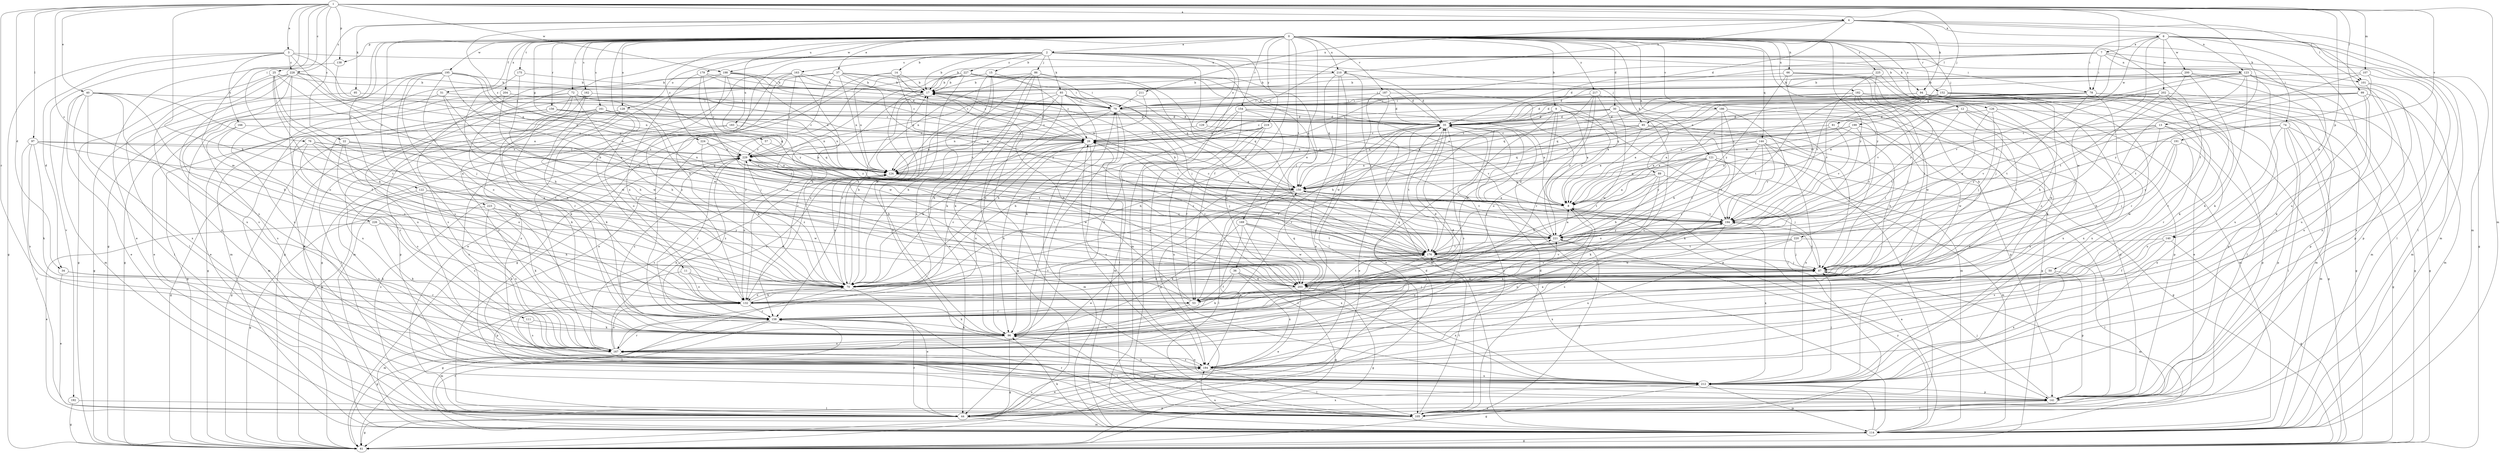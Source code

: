 strict digraph  {
0;
1;
2;
3;
4;
6;
7;
8;
9;
11;
12;
13;
14;
15;
17;
22;
25;
26;
30;
34;
35;
36;
37;
40;
44;
50;
51;
53;
57;
61;
66;
70;
72;
74;
76;
78;
79;
81;
85;
86;
87;
89;
93;
94;
95;
96;
97;
99;
101;
105;
107;
111;
114;
121;
122;
123;
124;
126;
128;
129;
132;
138;
140;
141;
144;
150;
152;
154;
156;
158;
161;
162;
163;
166;
167;
169;
175;
176;
179;
182;
183;
184;
186;
187;
191;
192;
194;
195;
198;
199;
200;
202;
203;
204;
210;
211;
212;
217;
219;
220;
221;
223;
224;
225;
226;
227;
228;
229;
0 -> 2  [label=a];
0 -> 9  [label=b];
0 -> 11  [label=b];
0 -> 12  [label=b];
0 -> 30  [label=d];
0 -> 36  [label=e];
0 -> 37  [label=e];
0 -> 50  [label=f];
0 -> 51  [label=f];
0 -> 53  [label=f];
0 -> 57  [label=g];
0 -> 61  [label=g];
0 -> 66  [label=h];
0 -> 72  [label=i];
0 -> 74  [label=i];
0 -> 81  [label=j];
0 -> 89  [label=k];
0 -> 121  [label=n];
0 -> 122  [label=n];
0 -> 126  [label=o];
0 -> 128  [label=o];
0 -> 138  [label=p];
0 -> 144  [label=q];
0 -> 152  [label=r];
0 -> 154  [label=r];
0 -> 156  [label=r];
0 -> 161  [label=s];
0 -> 162  [label=s];
0 -> 169  [label=t];
0 -> 175  [label=t];
0 -> 179  [label=u];
0 -> 182  [label=u];
0 -> 186  [label=v];
0 -> 187  [label=v];
0 -> 195  [label=w];
0 -> 198  [label=w];
0 -> 204  [label=x];
0 -> 210  [label=x];
0 -> 217  [label=y];
0 -> 219  [label=y];
0 -> 220  [label=y];
0 -> 221  [label=y];
0 -> 223  [label=z];
0 -> 224  [label=z];
0 -> 225  [label=z];
1 -> 3  [label=a];
1 -> 4  [label=a];
1 -> 13  [label=b];
1 -> 22  [label=c];
1 -> 25  [label=c];
1 -> 34  [label=d];
1 -> 40  [label=e];
1 -> 70  [label=h];
1 -> 76  [label=i];
1 -> 85  [label=j];
1 -> 97  [label=l];
1 -> 99  [label=l];
1 -> 107  [label=m];
1 -> 111  [label=m];
1 -> 114  [label=m];
1 -> 138  [label=p];
1 -> 140  [label=p];
1 -> 150  [label=q];
1 -> 158  [label=r];
1 -> 191  [label=v];
1 -> 198  [label=w];
1 -> 226  [label=z];
2 -> 14  [label=b];
2 -> 15  [label=b];
2 -> 17  [label=b];
2 -> 61  [label=g];
2 -> 70  [label=h];
2 -> 78  [label=i];
2 -> 85  [label=j];
2 -> 86  [label=j];
2 -> 87  [label=j];
2 -> 93  [label=k];
2 -> 94  [label=k];
2 -> 101  [label=l];
2 -> 114  [label=m];
2 -> 128  [label=o];
2 -> 129  [label=o];
2 -> 163  [label=s];
2 -> 176  [label=t];
2 -> 183  [label=u];
2 -> 227  [label=z];
3 -> 26  [label=c];
3 -> 34  [label=d];
3 -> 61  [label=g];
3 -> 166  [label=s];
3 -> 192  [label=v];
3 -> 194  [label=v];
3 -> 210  [label=x];
3 -> 228  [label=z];
4 -> 6  [label=a];
4 -> 35  [label=d];
4 -> 94  [label=k];
4 -> 95  [label=k];
4 -> 101  [label=l];
4 -> 114  [label=m];
4 -> 123  [label=n];
4 -> 210  [label=x];
4 -> 211  [label=x];
4 -> 228  [label=z];
4 -> 229  [label=z];
6 -> 7  [label=a];
6 -> 61  [label=g];
6 -> 78  [label=i];
6 -> 101  [label=l];
6 -> 105  [label=l];
6 -> 114  [label=m];
6 -> 184  [label=u];
6 -> 199  [label=w];
6 -> 200  [label=w];
6 -> 202  [label=w];
6 -> 203  [label=w];
7 -> 17  [label=b];
7 -> 26  [label=c];
7 -> 35  [label=d];
7 -> 78  [label=i];
7 -> 105  [label=l];
7 -> 123  [label=n];
7 -> 124  [label=n];
7 -> 140  [label=p];
8 -> 26  [label=c];
8 -> 194  [label=v];
9 -> 8  [label=a];
9 -> 35  [label=d];
9 -> 44  [label=e];
9 -> 105  [label=l];
9 -> 114  [label=m];
9 -> 132  [label=o];
9 -> 150  [label=q];
9 -> 203  [label=w];
11 -> 53  [label=f];
11 -> 70  [label=h];
11 -> 132  [label=o];
11 -> 141  [label=p];
12 -> 8  [label=a];
12 -> 35  [label=d];
12 -> 132  [label=o];
12 -> 141  [label=p];
12 -> 176  [label=t];
12 -> 212  [label=x];
13 -> 26  [label=c];
13 -> 70  [label=h];
13 -> 141  [label=p];
13 -> 158  [label=r];
13 -> 194  [label=v];
13 -> 221  [label=y];
14 -> 17  [label=b];
14 -> 26  [label=c];
14 -> 44  [label=e];
14 -> 124  [label=n];
14 -> 221  [label=y];
15 -> 17  [label=b];
15 -> 26  [label=c];
15 -> 96  [label=k];
15 -> 158  [label=r];
15 -> 167  [label=s];
17 -> 79  [label=i];
17 -> 132  [label=o];
17 -> 158  [label=r];
17 -> 176  [label=t];
22 -> 61  [label=g];
22 -> 132  [label=o];
22 -> 150  [label=q];
22 -> 167  [label=s];
22 -> 176  [label=t];
22 -> 229  [label=z];
25 -> 8  [label=a];
25 -> 17  [label=b];
25 -> 53  [label=f];
25 -> 61  [label=g];
25 -> 70  [label=h];
25 -> 87  [label=j];
26 -> 17  [label=b];
26 -> 70  [label=h];
26 -> 87  [label=j];
26 -> 96  [label=k];
26 -> 114  [label=m];
26 -> 124  [label=n];
26 -> 184  [label=u];
26 -> 229  [label=z];
30 -> 26  [label=c];
30 -> 35  [label=d];
30 -> 105  [label=l];
30 -> 141  [label=p];
30 -> 150  [label=q];
30 -> 167  [label=s];
30 -> 203  [label=w];
30 -> 229  [label=z];
34 -> 44  [label=e];
34 -> 70  [label=h];
34 -> 158  [label=r];
35 -> 26  [label=c];
35 -> 44  [label=e];
35 -> 53  [label=f];
35 -> 70  [label=h];
35 -> 105  [label=l];
35 -> 141  [label=p];
35 -> 158  [label=r];
35 -> 167  [label=s];
35 -> 176  [label=t];
36 -> 53  [label=f];
36 -> 61  [label=g];
36 -> 96  [label=k];
36 -> 184  [label=u];
36 -> 203  [label=w];
37 -> 17  [label=b];
37 -> 26  [label=c];
37 -> 35  [label=d];
37 -> 44  [label=e];
37 -> 79  [label=i];
37 -> 87  [label=j];
37 -> 114  [label=m];
37 -> 124  [label=n];
40 -> 44  [label=e];
40 -> 70  [label=h];
40 -> 79  [label=i];
40 -> 105  [label=l];
40 -> 114  [label=m];
40 -> 167  [label=s];
40 -> 176  [label=t];
40 -> 212  [label=x];
44 -> 35  [label=d];
44 -> 61  [label=g];
44 -> 114  [label=m];
44 -> 141  [label=p];
44 -> 158  [label=r];
44 -> 184  [label=u];
44 -> 212  [label=x];
44 -> 229  [label=z];
50 -> 132  [label=o];
50 -> 141  [label=p];
50 -> 203  [label=w];
50 -> 212  [label=x];
51 -> 44  [label=e];
51 -> 79  [label=i];
51 -> 203  [label=w];
51 -> 221  [label=y];
53 -> 17  [label=b];
53 -> 35  [label=d];
53 -> 87  [label=j];
53 -> 124  [label=n];
53 -> 158  [label=r];
53 -> 167  [label=s];
57 -> 124  [label=n];
57 -> 229  [label=z];
66 -> 17  [label=b];
66 -> 53  [label=f];
66 -> 70  [label=h];
66 -> 87  [label=j];
66 -> 194  [label=v];
66 -> 221  [label=y];
70 -> 17  [label=b];
70 -> 44  [label=e];
70 -> 61  [label=g];
70 -> 124  [label=n];
70 -> 132  [label=o];
70 -> 176  [label=t];
70 -> 229  [label=z];
72 -> 44  [label=e];
72 -> 61  [label=g];
72 -> 70  [label=h];
72 -> 79  [label=i];
72 -> 96  [label=k];
72 -> 132  [label=o];
72 -> 150  [label=q];
72 -> 203  [label=w];
74 -> 8  [label=a];
74 -> 26  [label=c];
74 -> 61  [label=g];
74 -> 105  [label=l];
74 -> 114  [label=m];
74 -> 141  [label=p];
74 -> 184  [label=u];
76 -> 61  [label=g];
76 -> 70  [label=h];
76 -> 158  [label=r];
76 -> 176  [label=t];
76 -> 221  [label=y];
76 -> 229  [label=z];
78 -> 8  [label=a];
78 -> 61  [label=g];
78 -> 79  [label=i];
78 -> 141  [label=p];
78 -> 150  [label=q];
78 -> 158  [label=r];
78 -> 176  [label=t];
78 -> 229  [label=z];
79 -> 35  [label=d];
79 -> 70  [label=h];
79 -> 105  [label=l];
79 -> 114  [label=m];
79 -> 124  [label=n];
81 -> 8  [label=a];
81 -> 26  [label=c];
81 -> 87  [label=j];
81 -> 194  [label=v];
85 -> 8  [label=a];
85 -> 26  [label=c];
85 -> 70  [label=h];
85 -> 87  [label=j];
85 -> 124  [label=n];
85 -> 150  [label=q];
86 -> 17  [label=b];
86 -> 44  [label=e];
86 -> 70  [label=h];
86 -> 96  [label=k];
86 -> 124  [label=n];
86 -> 150  [label=q];
86 -> 194  [label=v];
86 -> 212  [label=x];
87 -> 70  [label=h];
87 -> 114  [label=m];
87 -> 194  [label=v];
87 -> 203  [label=w];
89 -> 8  [label=a];
89 -> 70  [label=h];
89 -> 87  [label=j];
89 -> 96  [label=k];
89 -> 132  [label=o];
89 -> 150  [label=q];
93 -> 8  [label=a];
93 -> 61  [label=g];
93 -> 70  [label=h];
93 -> 79  [label=i];
93 -> 96  [label=k];
93 -> 132  [label=o];
93 -> 150  [label=q];
93 -> 176  [label=t];
93 -> 229  [label=z];
94 -> 35  [label=d];
94 -> 44  [label=e];
94 -> 61  [label=g];
94 -> 79  [label=i];
94 -> 105  [label=l];
94 -> 150  [label=q];
94 -> 212  [label=x];
95 -> 61  [label=g];
95 -> 79  [label=i];
96 -> 17  [label=b];
96 -> 35  [label=d];
96 -> 61  [label=g];
96 -> 79  [label=i];
96 -> 105  [label=l];
96 -> 167  [label=s];
96 -> 229  [label=z];
97 -> 8  [label=a];
97 -> 96  [label=k];
97 -> 105  [label=l];
97 -> 124  [label=n];
97 -> 167  [label=s];
97 -> 229  [label=z];
99 -> 8  [label=a];
99 -> 79  [label=i];
99 -> 96  [label=k];
99 -> 114  [label=m];
99 -> 176  [label=t];
99 -> 184  [label=u];
101 -> 114  [label=m];
101 -> 184  [label=u];
101 -> 212  [label=x];
105 -> 35  [label=d];
105 -> 158  [label=r];
105 -> 176  [label=t];
107 -> 17  [label=b];
107 -> 194  [label=v];
107 -> 212  [label=x];
107 -> 221  [label=y];
111 -> 96  [label=k];
111 -> 167  [label=s];
114 -> 8  [label=a];
114 -> 35  [label=d];
114 -> 61  [label=g];
114 -> 96  [label=k];
114 -> 158  [label=r];
114 -> 184  [label=u];
114 -> 212  [label=x];
114 -> 221  [label=y];
121 -> 70  [label=h];
121 -> 114  [label=m];
121 -> 124  [label=n];
121 -> 141  [label=p];
121 -> 150  [label=q];
121 -> 176  [label=t];
121 -> 184  [label=u];
121 -> 194  [label=v];
122 -> 8  [label=a];
122 -> 167  [label=s];
122 -> 184  [label=u];
122 -> 203  [label=w];
123 -> 17  [label=b];
123 -> 35  [label=d];
123 -> 87  [label=j];
123 -> 96  [label=k];
123 -> 114  [label=m];
123 -> 124  [label=n];
123 -> 141  [label=p];
123 -> 184  [label=u];
123 -> 194  [label=v];
124 -> 150  [label=q];
124 -> 158  [label=r];
124 -> 167  [label=s];
124 -> 203  [label=w];
126 -> 35  [label=d];
126 -> 61  [label=g];
126 -> 87  [label=j];
126 -> 203  [label=w];
126 -> 221  [label=y];
128 -> 35  [label=d];
128 -> 114  [label=m];
128 -> 132  [label=o];
128 -> 141  [label=p];
128 -> 184  [label=u];
129 -> 26  [label=c];
129 -> 194  [label=v];
132 -> 26  [label=c];
132 -> 70  [label=h];
132 -> 96  [label=k];
132 -> 105  [label=l];
132 -> 114  [label=m];
132 -> 158  [label=r];
132 -> 194  [label=v];
138 -> 44  [label=e];
138 -> 124  [label=n];
140 -> 53  [label=f];
140 -> 61  [label=g];
140 -> 167  [label=s];
140 -> 176  [label=t];
141 -> 44  [label=e];
141 -> 87  [label=j];
141 -> 105  [label=l];
144 -> 61  [label=g];
144 -> 96  [label=k];
144 -> 176  [label=t];
144 -> 194  [label=v];
144 -> 212  [label=x];
144 -> 221  [label=y];
144 -> 229  [label=z];
150 -> 8  [label=a];
150 -> 26  [label=c];
150 -> 44  [label=e];
150 -> 105  [label=l];
150 -> 184  [label=u];
150 -> 194  [label=v];
150 -> 221  [label=y];
150 -> 229  [label=z];
152 -> 8  [label=a];
152 -> 70  [label=h];
152 -> 79  [label=i];
152 -> 114  [label=m];
152 -> 124  [label=n];
152 -> 141  [label=p];
152 -> 194  [label=v];
152 -> 212  [label=x];
154 -> 8  [label=a];
154 -> 35  [label=d];
154 -> 70  [label=h];
154 -> 96  [label=k];
154 -> 105  [label=l];
154 -> 203  [label=w];
156 -> 26  [label=c];
156 -> 35  [label=d];
156 -> 61  [label=g];
156 -> 96  [label=k];
156 -> 124  [label=n];
156 -> 212  [label=x];
158 -> 61  [label=g];
158 -> 96  [label=k];
158 -> 114  [label=m];
158 -> 221  [label=y];
158 -> 229  [label=z];
161 -> 35  [label=d];
161 -> 87  [label=j];
161 -> 96  [label=k];
161 -> 105  [label=l];
161 -> 124  [label=n];
161 -> 167  [label=s];
161 -> 184  [label=u];
162 -> 70  [label=h];
162 -> 79  [label=i];
162 -> 158  [label=r];
163 -> 8  [label=a];
163 -> 17  [label=b];
163 -> 61  [label=g];
163 -> 70  [label=h];
163 -> 114  [label=m];
163 -> 158  [label=r];
163 -> 229  [label=z];
166 -> 26  [label=c];
166 -> 132  [label=o];
166 -> 167  [label=s];
167 -> 8  [label=a];
167 -> 79  [label=i];
167 -> 124  [label=n];
167 -> 132  [label=o];
167 -> 141  [label=p];
167 -> 158  [label=r];
167 -> 184  [label=u];
167 -> 221  [label=y];
169 -> 96  [label=k];
169 -> 176  [label=t];
169 -> 184  [label=u];
169 -> 203  [label=w];
169 -> 212  [label=x];
169 -> 221  [label=y];
175 -> 17  [label=b];
175 -> 70  [label=h];
175 -> 203  [label=w];
176 -> 87  [label=j];
176 -> 132  [label=o];
176 -> 150  [label=q];
176 -> 167  [label=s];
176 -> 212  [label=x];
176 -> 229  [label=z];
179 -> 17  [label=b];
179 -> 35  [label=d];
179 -> 132  [label=o];
179 -> 176  [label=t];
179 -> 229  [label=z];
182 -> 79  [label=i];
182 -> 87  [label=j];
182 -> 96  [label=k];
182 -> 114  [label=m];
182 -> 150  [label=q];
182 -> 176  [label=t];
182 -> 203  [label=w];
182 -> 212  [label=x];
183 -> 26  [label=c];
183 -> 61  [label=g];
183 -> 150  [label=q];
183 -> 212  [label=x];
184 -> 8  [label=a];
184 -> 44  [label=e];
184 -> 105  [label=l];
184 -> 167  [label=s];
184 -> 212  [label=x];
186 -> 8  [label=a];
186 -> 35  [label=d];
186 -> 70  [label=h];
186 -> 141  [label=p];
186 -> 158  [label=r];
186 -> 194  [label=v];
187 -> 35  [label=d];
187 -> 79  [label=i];
187 -> 114  [label=m];
187 -> 203  [label=w];
187 -> 221  [label=y];
191 -> 87  [label=j];
191 -> 203  [label=w];
191 -> 212  [label=x];
191 -> 221  [label=y];
191 -> 229  [label=z];
192 -> 61  [label=g];
192 -> 105  [label=l];
194 -> 17  [label=b];
194 -> 167  [label=s];
194 -> 212  [label=x];
194 -> 221  [label=y];
195 -> 17  [label=b];
195 -> 61  [label=g];
195 -> 96  [label=k];
195 -> 124  [label=n];
195 -> 132  [label=o];
195 -> 150  [label=q];
195 -> 167  [label=s];
195 -> 184  [label=u];
195 -> 221  [label=y];
198 -> 17  [label=b];
198 -> 26  [label=c];
198 -> 79  [label=i];
198 -> 124  [label=n];
198 -> 132  [label=o];
198 -> 167  [label=s];
198 -> 184  [label=u];
198 -> 221  [label=y];
199 -> 8  [label=a];
199 -> 26  [label=c];
199 -> 203  [label=w];
199 -> 221  [label=y];
199 -> 229  [label=z];
200 -> 17  [label=b];
200 -> 79  [label=i];
200 -> 96  [label=k];
200 -> 141  [label=p];
200 -> 176  [label=t];
200 -> 212  [label=x];
202 -> 35  [label=d];
202 -> 61  [label=g];
202 -> 79  [label=i];
202 -> 87  [label=j];
202 -> 96  [label=k];
202 -> 158  [label=r];
202 -> 194  [label=v];
203 -> 26  [label=c];
203 -> 44  [label=e];
203 -> 53  [label=f];
203 -> 61  [label=g];
203 -> 150  [label=q];
203 -> 176  [label=t];
203 -> 194  [label=v];
203 -> 212  [label=x];
204 -> 26  [label=c];
204 -> 79  [label=i];
204 -> 167  [label=s];
204 -> 203  [label=w];
210 -> 17  [label=b];
210 -> 35  [label=d];
210 -> 44  [label=e];
210 -> 105  [label=l];
210 -> 150  [label=q];
210 -> 176  [label=t];
211 -> 79  [label=i];
211 -> 124  [label=n];
212 -> 26  [label=c];
212 -> 61  [label=g];
212 -> 87  [label=j];
212 -> 96  [label=k];
212 -> 114  [label=m];
212 -> 141  [label=p];
217 -> 61  [label=g];
217 -> 70  [label=h];
217 -> 79  [label=i];
217 -> 158  [label=r];
217 -> 176  [label=t];
217 -> 221  [label=y];
219 -> 26  [label=c];
219 -> 53  [label=f];
219 -> 61  [label=g];
219 -> 70  [label=h];
219 -> 124  [label=n];
219 -> 212  [label=x];
220 -> 87  [label=j];
220 -> 105  [label=l];
220 -> 176  [label=t];
220 -> 184  [label=u];
220 -> 203  [label=w];
221 -> 8  [label=a];
221 -> 35  [label=d];
221 -> 105  [label=l];
221 -> 176  [label=t];
221 -> 229  [label=z];
223 -> 61  [label=g];
223 -> 96  [label=k];
223 -> 167  [label=s];
223 -> 194  [label=v];
223 -> 203  [label=w];
224 -> 70  [label=h];
224 -> 176  [label=t];
224 -> 229  [label=z];
225 -> 17  [label=b];
225 -> 87  [label=j];
225 -> 194  [label=v];
225 -> 221  [label=y];
226 -> 44  [label=e];
226 -> 70  [label=h];
226 -> 96  [label=k];
226 -> 221  [label=y];
227 -> 8  [label=a];
227 -> 17  [label=b];
227 -> 35  [label=d];
227 -> 44  [label=e];
227 -> 61  [label=g];
227 -> 70  [label=h];
227 -> 79  [label=i];
227 -> 87  [label=j];
227 -> 132  [label=o];
227 -> 150  [label=q];
227 -> 212  [label=x];
228 -> 8  [label=a];
228 -> 17  [label=b];
228 -> 105  [label=l];
228 -> 124  [label=n];
228 -> 132  [label=o];
228 -> 167  [label=s];
228 -> 184  [label=u];
228 -> 212  [label=x];
229 -> 124  [label=n];
229 -> 132  [label=o];
229 -> 141  [label=p];
229 -> 158  [label=r];
229 -> 203  [label=w];
}
